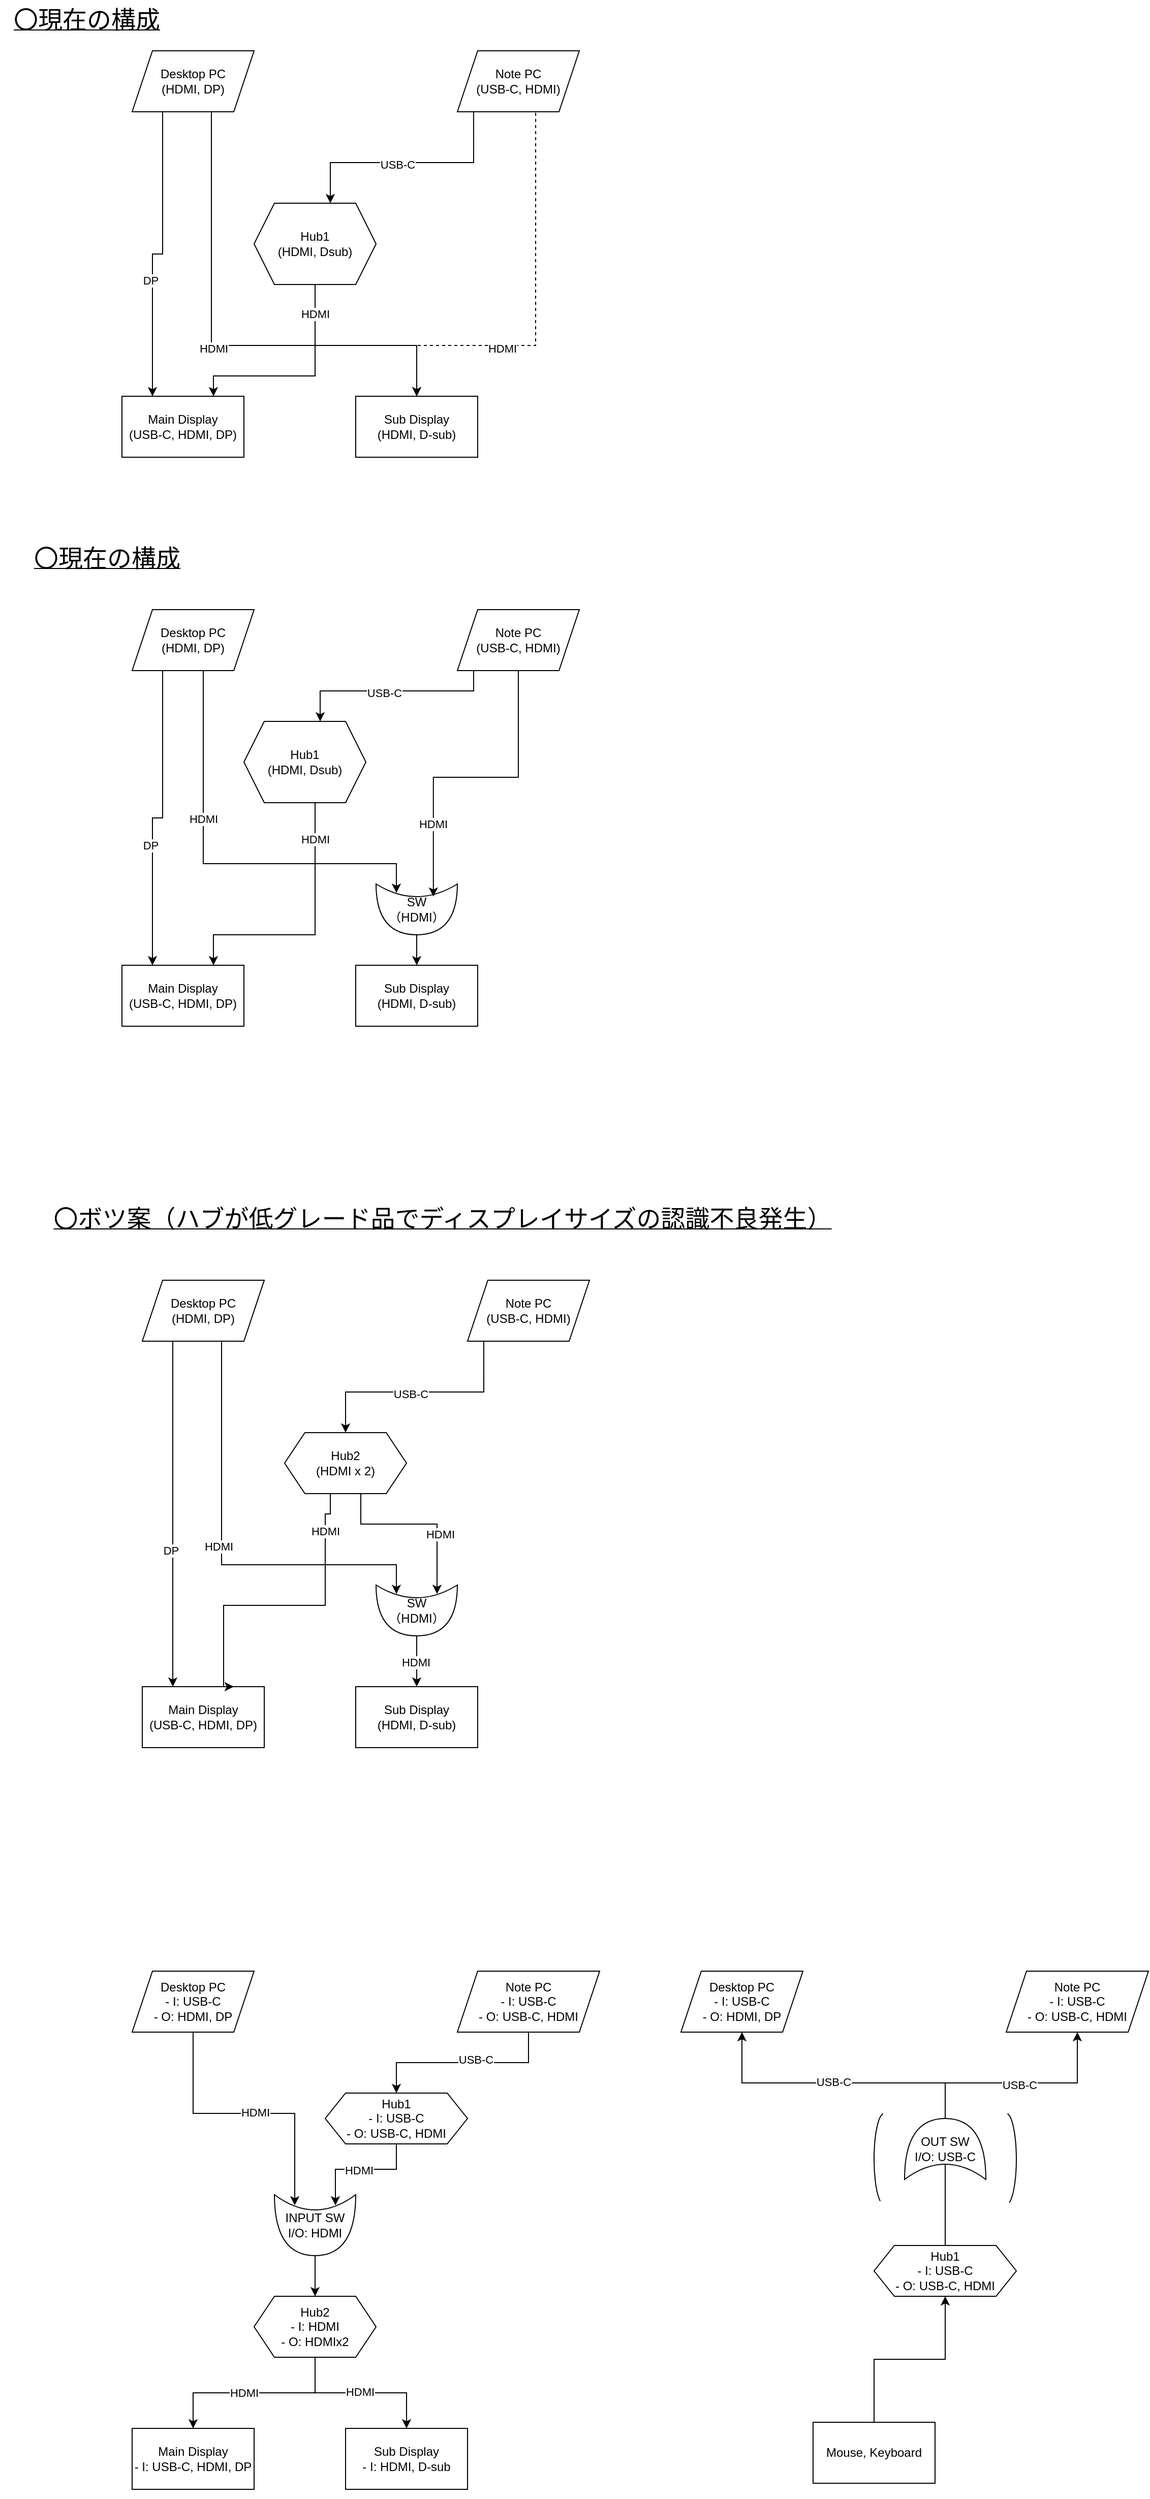 <mxfile version="24.7.6">
  <diagram name="ページ1" id="S9UauPsGFqInviCS1K9k">
    <mxGraphModel dx="1156" dy="915" grid="1" gridSize="10" guides="1" tooltips="1" connect="1" arrows="1" fold="1" page="1" pageScale="1" pageWidth="827" pageHeight="1169" math="0" shadow="0">
      <root>
        <mxCell id="0" />
        <mxCell id="1" parent="0" />
        <mxCell id="sbXcp2H4qCED0aTFGBLQ-10" style="edgeStyle=orthogonalEdgeStyle;rounded=0;orthogonalLoop=1;jettySize=auto;html=1;exitX=0.75;exitY=1;exitDx=0;exitDy=0;" edge="1" parent="1" source="sbXcp2H4qCED0aTFGBLQ-1">
          <mxGeometry relative="1" as="geometry">
            <mxPoint x="1060" y="450" as="targetPoint" />
          </mxGeometry>
        </mxCell>
        <mxCell id="sbXcp2H4qCED0aTFGBLQ-1" value="Main&amp;nbsp;&lt;span style=&quot;background-color: initial;&quot;&gt;Display&lt;/span&gt;&lt;div&gt;&lt;span style=&quot;background-color: initial;&quot;&gt;(USB-C, HDMI, DP)&lt;/span&gt;&lt;/div&gt;" style="rounded=0;whiteSpace=wrap;html=1;" vertex="1" parent="1">
          <mxGeometry x="960" y="400" width="120" height="60" as="geometry" />
        </mxCell>
        <mxCell id="sbXcp2H4qCED0aTFGBLQ-2" value="Sub&amp;nbsp;&lt;span style=&quot;background-color: initial;&quot;&gt;Display&lt;/span&gt;&lt;div&gt;&lt;span style=&quot;background-color: initial;&quot;&gt;(HDMI, D-sub)&lt;/span&gt;&lt;/div&gt;" style="rounded=0;whiteSpace=wrap;html=1;" vertex="1" parent="1">
          <mxGeometry x="1190" y="400" width="120" height="60" as="geometry" />
        </mxCell>
        <mxCell id="sbXcp2H4qCED0aTFGBLQ-21" style="edgeStyle=orthogonalEdgeStyle;rounded=0;orthogonalLoop=1;jettySize=auto;html=1;entryX=0.75;entryY=0;entryDx=0;entryDy=0;" edge="1" parent="1" source="sbXcp2H4qCED0aTFGBLQ-4" target="sbXcp2H4qCED0aTFGBLQ-1">
          <mxGeometry relative="1" as="geometry">
            <Array as="points">
              <mxPoint x="1150" y="380" />
              <mxPoint x="1050" y="380" />
            </Array>
          </mxGeometry>
        </mxCell>
        <mxCell id="sbXcp2H4qCED0aTFGBLQ-22" value="HDMI" style="edgeLabel;html=1;align=center;verticalAlign=middle;resizable=0;points=[];" vertex="1" connectable="0" parent="sbXcp2H4qCED0aTFGBLQ-21">
          <mxGeometry x="-0.724" relative="1" as="geometry">
            <mxPoint as="offset" />
          </mxGeometry>
        </mxCell>
        <mxCell id="sbXcp2H4qCED0aTFGBLQ-4" value="Hub1&lt;div&gt;(HDMI, Dsub)&lt;/div&gt;" style="shape=hexagon;perimeter=hexagonPerimeter2;whiteSpace=wrap;html=1;fixedSize=1;" vertex="1" parent="1">
          <mxGeometry x="1090" y="210" width="120" height="80" as="geometry" />
        </mxCell>
        <mxCell id="sbXcp2H4qCED0aTFGBLQ-5" value="&lt;div&gt;Hub2&lt;/div&gt;&lt;div&gt;(HDMI x 2)&lt;/div&gt;" style="shape=hexagon;perimeter=hexagonPerimeter2;whiteSpace=wrap;html=1;fixedSize=1;" vertex="1" parent="1">
          <mxGeometry x="1120" y="1420" width="120" height="60" as="geometry" />
        </mxCell>
        <mxCell id="sbXcp2H4qCED0aTFGBLQ-8" style="edgeStyle=orthogonalEdgeStyle;rounded=0;orthogonalLoop=1;jettySize=auto;html=1;exitX=0.25;exitY=1;exitDx=0;exitDy=0;entryX=0.25;entryY=0;entryDx=0;entryDy=0;" edge="1" parent="1" source="sbXcp2H4qCED0aTFGBLQ-6" target="sbXcp2H4qCED0aTFGBLQ-1">
          <mxGeometry relative="1" as="geometry">
            <mxPoint x="1040" y="380" as="targetPoint" />
          </mxGeometry>
        </mxCell>
        <mxCell id="sbXcp2H4qCED0aTFGBLQ-11" value="DP" style="edgeLabel;html=1;align=center;verticalAlign=middle;resizable=0;points=[];" vertex="1" connectable="0" parent="sbXcp2H4qCED0aTFGBLQ-8">
          <mxGeometry x="0.211" y="-2" relative="1" as="geometry">
            <mxPoint as="offset" />
          </mxGeometry>
        </mxCell>
        <mxCell id="sbXcp2H4qCED0aTFGBLQ-12" style="edgeStyle=orthogonalEdgeStyle;rounded=0;orthogonalLoop=1;jettySize=auto;html=1;exitX=0.65;exitY=1;exitDx=0;exitDy=0;exitPerimeter=0;entryX=0.5;entryY=0;entryDx=0;entryDy=0;" edge="1" parent="1" source="sbXcp2H4qCED0aTFGBLQ-6" target="sbXcp2H4qCED0aTFGBLQ-2">
          <mxGeometry relative="1" as="geometry">
            <mxPoint x="1220" y="390" as="targetPoint" />
            <Array as="points">
              <mxPoint x="1048" y="350" />
              <mxPoint x="1250" y="350" />
            </Array>
          </mxGeometry>
        </mxCell>
        <mxCell id="sbXcp2H4qCED0aTFGBLQ-15" value="HDMI" style="edgeLabel;html=1;align=center;verticalAlign=middle;resizable=0;points=[];" vertex="1" connectable="0" parent="sbXcp2H4qCED0aTFGBLQ-12">
          <mxGeometry x="-0.04" y="-3" relative="1" as="geometry">
            <mxPoint as="offset" />
          </mxGeometry>
        </mxCell>
        <mxCell id="sbXcp2H4qCED0aTFGBLQ-6" value="&lt;span style=&quot;color: rgb(0, 0, 0); font-family: Helvetica; font-size: 12px; font-style: normal; font-variant-ligatures: normal; font-variant-caps: normal; font-weight: 400; letter-spacing: normal; orphans: 2; text-align: center; text-indent: 0px; text-transform: none; widows: 2; word-spacing: 0px; -webkit-text-stroke-width: 0px; white-space: normal; background-color: rgb(251, 251, 251); text-decoration-thickness: initial; text-decoration-style: initial; text-decoration-color: initial; display: inline !important; float: none;&quot;&gt;Desktop&amp;nbsp;&lt;/span&gt;PC&lt;div&gt;(HDMI, DP)&lt;/div&gt;" style="shape=parallelogram;perimeter=parallelogramPerimeter;whiteSpace=wrap;html=1;fixedSize=1;" vertex="1" parent="1">
          <mxGeometry x="970" y="60" width="120" height="60" as="geometry" />
        </mxCell>
        <mxCell id="sbXcp2H4qCED0aTFGBLQ-16" style="edgeStyle=orthogonalEdgeStyle;rounded=0;orthogonalLoop=1;jettySize=auto;html=1;entryX=0.625;entryY=0;entryDx=0;entryDy=0;exitX=0.133;exitY=0.983;exitDx=0;exitDy=0;exitPerimeter=0;" edge="1" parent="1" source="sbXcp2H4qCED0aTFGBLQ-7" target="sbXcp2H4qCED0aTFGBLQ-4">
          <mxGeometry relative="1" as="geometry">
            <mxPoint x="1410" y="120" as="sourcePoint" />
            <Array as="points">
              <mxPoint x="1306" y="170" />
            </Array>
          </mxGeometry>
        </mxCell>
        <mxCell id="sbXcp2H4qCED0aTFGBLQ-17" value="USB-C" style="edgeLabel;html=1;align=center;verticalAlign=middle;resizable=0;points=[];" vertex="1" connectable="0" parent="sbXcp2H4qCED0aTFGBLQ-16">
          <mxGeometry x="0.086" y="2" relative="1" as="geometry">
            <mxPoint as="offset" />
          </mxGeometry>
        </mxCell>
        <mxCell id="sbXcp2H4qCED0aTFGBLQ-18" style="edgeStyle=orthogonalEdgeStyle;rounded=0;orthogonalLoop=1;jettySize=auto;html=1;exitX=0.642;exitY=1.017;exitDx=0;exitDy=0;entryX=0.5;entryY=0;entryDx=0;entryDy=0;exitPerimeter=0;dashed=1;" edge="1" parent="1" source="sbXcp2H4qCED0aTFGBLQ-7" target="sbXcp2H4qCED0aTFGBLQ-2">
          <mxGeometry relative="1" as="geometry">
            <Array as="points">
              <mxPoint x="1367" y="350" />
              <mxPoint x="1250" y="350" />
            </Array>
          </mxGeometry>
        </mxCell>
        <mxCell id="sbXcp2H4qCED0aTFGBLQ-19" value="HDMI" style="edgeLabel;html=1;align=center;verticalAlign=middle;resizable=0;points=[];" vertex="1" connectable="0" parent="sbXcp2H4qCED0aTFGBLQ-18">
          <mxGeometry x="0.325" y="3" relative="1" as="geometry">
            <mxPoint as="offset" />
          </mxGeometry>
        </mxCell>
        <mxCell id="sbXcp2H4qCED0aTFGBLQ-7" value="Note PC&lt;div&gt;(USB-C, HDMI)&lt;/div&gt;" style="shape=parallelogram;perimeter=parallelogramPerimeter;whiteSpace=wrap;html=1;fixedSize=1;" vertex="1" parent="1">
          <mxGeometry x="1290" y="60" width="120" height="60" as="geometry" />
        </mxCell>
        <mxCell id="sbXcp2H4qCED0aTFGBLQ-23" value="&lt;u&gt;&lt;font style=&quot;font-size: 24px;&quot;&gt;〇現在の構成&lt;/font&gt;&lt;/u&gt;" style="text;html=1;align=center;verticalAlign=middle;resizable=0;points=[];autosize=1;strokeColor=none;fillColor=none;" vertex="1" parent="1">
          <mxGeometry x="840" y="10" width="170" height="40" as="geometry" />
        </mxCell>
        <mxCell id="sbXcp2H4qCED0aTFGBLQ-24" style="edgeStyle=orthogonalEdgeStyle;rounded=0;orthogonalLoop=1;jettySize=auto;html=1;exitX=0.75;exitY=1;exitDx=0;exitDy=0;" edge="1" parent="1" source="sbXcp2H4qCED0aTFGBLQ-25">
          <mxGeometry relative="1" as="geometry">
            <mxPoint x="1080" y="1720" as="targetPoint" />
          </mxGeometry>
        </mxCell>
        <mxCell id="sbXcp2H4qCED0aTFGBLQ-25" value="Main&amp;nbsp;&lt;span style=&quot;background-color: initial;&quot;&gt;Display&lt;/span&gt;&lt;div&gt;&lt;span style=&quot;background-color: initial;&quot;&gt;(USB-C, HDMI, DP)&lt;/span&gt;&lt;/div&gt;" style="rounded=0;whiteSpace=wrap;html=1;" vertex="1" parent="1">
          <mxGeometry x="980" y="1670" width="120" height="60" as="geometry" />
        </mxCell>
        <mxCell id="sbXcp2H4qCED0aTFGBLQ-26" value="Sub&amp;nbsp;&lt;span style=&quot;background-color: initial;&quot;&gt;Display&lt;/span&gt;&lt;div&gt;&lt;span style=&quot;background-color: initial;&quot;&gt;(HDMI, D-sub)&lt;/span&gt;&lt;/div&gt;" style="rounded=0;whiteSpace=wrap;html=1;" vertex="1" parent="1">
          <mxGeometry x="1190" y="1670" width="120" height="60" as="geometry" />
        </mxCell>
        <mxCell id="sbXcp2H4qCED0aTFGBLQ-27" style="edgeStyle=orthogonalEdgeStyle;rounded=0;orthogonalLoop=1;jettySize=auto;html=1;entryX=0.75;entryY=0;entryDx=0;entryDy=0;exitX=0.375;exitY=1;exitDx=0;exitDy=0;" edge="1" parent="1" source="sbXcp2H4qCED0aTFGBLQ-5" target="sbXcp2H4qCED0aTFGBLQ-25">
          <mxGeometry relative="1" as="geometry">
            <Array as="points">
              <mxPoint x="1160" y="1500" />
              <mxPoint x="1160" y="1590" />
              <mxPoint x="1060" y="1590" />
            </Array>
            <mxPoint x="1240" y="1520" as="sourcePoint" />
          </mxGeometry>
        </mxCell>
        <mxCell id="sbXcp2H4qCED0aTFGBLQ-28" value="HDMI" style="edgeLabel;html=1;align=center;verticalAlign=middle;resizable=0;points=[];" vertex="1" connectable="0" parent="sbXcp2H4qCED0aTFGBLQ-27">
          <mxGeometry x="-0.724" relative="1" as="geometry">
            <mxPoint as="offset" />
          </mxGeometry>
        </mxCell>
        <mxCell id="sbXcp2H4qCED0aTFGBLQ-30" style="edgeStyle=orthogonalEdgeStyle;rounded=0;orthogonalLoop=1;jettySize=auto;html=1;exitX=0.25;exitY=1;exitDx=0;exitDy=0;entryX=0.25;entryY=0;entryDx=0;entryDy=0;" edge="1" parent="1" source="sbXcp2H4qCED0aTFGBLQ-34" target="sbXcp2H4qCED0aTFGBLQ-25">
          <mxGeometry relative="1" as="geometry">
            <mxPoint x="1050" y="1590" as="targetPoint" />
          </mxGeometry>
        </mxCell>
        <mxCell id="sbXcp2H4qCED0aTFGBLQ-31" value="DP" style="edgeLabel;html=1;align=center;verticalAlign=middle;resizable=0;points=[];" vertex="1" connectable="0" parent="sbXcp2H4qCED0aTFGBLQ-30">
          <mxGeometry x="0.211" y="-2" relative="1" as="geometry">
            <mxPoint as="offset" />
          </mxGeometry>
        </mxCell>
        <mxCell id="sbXcp2H4qCED0aTFGBLQ-32" style="edgeStyle=orthogonalEdgeStyle;rounded=0;orthogonalLoop=1;jettySize=auto;html=1;exitX=0.65;exitY=1;exitDx=0;exitDy=0;entryX=0.175;entryY=0.75;entryDx=0;entryDy=0;exitPerimeter=0;entryPerimeter=0;" edge="1" parent="1" source="sbXcp2H4qCED0aTFGBLQ-34" target="sbXcp2H4qCED0aTFGBLQ-40">
          <mxGeometry relative="1" as="geometry">
            <Array as="points">
              <mxPoint x="1058" y="1550" />
              <mxPoint x="1230" y="1550" />
            </Array>
          </mxGeometry>
        </mxCell>
        <mxCell id="sbXcp2H4qCED0aTFGBLQ-33" value="HDMI" style="edgeLabel;html=1;align=center;verticalAlign=middle;resizable=0;points=[];" vertex="1" connectable="0" parent="sbXcp2H4qCED0aTFGBLQ-32">
          <mxGeometry x="-0.04" y="-3" relative="1" as="geometry">
            <mxPoint as="offset" />
          </mxGeometry>
        </mxCell>
        <mxCell id="sbXcp2H4qCED0aTFGBLQ-34" value="&lt;span style=&quot;color: rgb(0, 0, 0); font-family: Helvetica; font-size: 12px; font-style: normal; font-variant-ligatures: normal; font-variant-caps: normal; font-weight: 400; letter-spacing: normal; orphans: 2; text-align: center; text-indent: 0px; text-transform: none; widows: 2; word-spacing: 0px; -webkit-text-stroke-width: 0px; white-space: normal; background-color: rgb(251, 251, 251); text-decoration-thickness: initial; text-decoration-style: initial; text-decoration-color: initial; display: inline !important; float: none;&quot;&gt;Desktop&amp;nbsp;&lt;/span&gt;PC&lt;div&gt;(HDMI, DP)&lt;/div&gt;" style="shape=parallelogram;perimeter=parallelogramPerimeter;whiteSpace=wrap;html=1;fixedSize=1;" vertex="1" parent="1">
          <mxGeometry x="980" y="1270" width="120" height="60" as="geometry" />
        </mxCell>
        <mxCell id="sbXcp2H4qCED0aTFGBLQ-35" style="edgeStyle=orthogonalEdgeStyle;rounded=0;orthogonalLoop=1;jettySize=auto;html=1;exitX=0.133;exitY=0.983;exitDx=0;exitDy=0;exitPerimeter=0;entryX=0.5;entryY=0;entryDx=0;entryDy=0;" edge="1" parent="1" source="sbXcp2H4qCED0aTFGBLQ-39" target="sbXcp2H4qCED0aTFGBLQ-5">
          <mxGeometry relative="1" as="geometry">
            <mxPoint x="1420" y="1330" as="sourcePoint" />
            <Array as="points">
              <mxPoint x="1316" y="1380" />
              <mxPoint x="1180" y="1380" />
            </Array>
            <mxPoint x="1160" y="1400" as="targetPoint" />
          </mxGeometry>
        </mxCell>
        <mxCell id="sbXcp2H4qCED0aTFGBLQ-36" value="USB-C" style="edgeLabel;html=1;align=center;verticalAlign=middle;resizable=0;points=[];" vertex="1" connectable="0" parent="sbXcp2H4qCED0aTFGBLQ-35">
          <mxGeometry x="0.086" y="2" relative="1" as="geometry">
            <mxPoint as="offset" />
          </mxGeometry>
        </mxCell>
        <mxCell id="sbXcp2H4qCED0aTFGBLQ-37" style="edgeStyle=orthogonalEdgeStyle;rounded=0;orthogonalLoop=1;jettySize=auto;html=1;entryX=0.175;entryY=0.25;entryDx=0;entryDy=0;exitX=0.625;exitY=1;exitDx=0;exitDy=0;entryPerimeter=0;" edge="1" parent="1" source="sbXcp2H4qCED0aTFGBLQ-5" target="sbXcp2H4qCED0aTFGBLQ-40">
          <mxGeometry relative="1" as="geometry">
            <Array as="points">
              <mxPoint x="1195" y="1510" />
              <mxPoint x="1270" y="1510" />
            </Array>
            <mxPoint x="1330" y="1520" as="sourcePoint" />
          </mxGeometry>
        </mxCell>
        <mxCell id="sbXcp2H4qCED0aTFGBLQ-38" value="HDMI" style="edgeLabel;html=1;align=center;verticalAlign=middle;resizable=0;points=[];" vertex="1" connectable="0" parent="sbXcp2H4qCED0aTFGBLQ-37">
          <mxGeometry x="0.325" y="3" relative="1" as="geometry">
            <mxPoint as="offset" />
          </mxGeometry>
        </mxCell>
        <mxCell id="sbXcp2H4qCED0aTFGBLQ-39" value="Note PC&lt;div&gt;(USB-C, HDMI)&lt;/div&gt;" style="shape=parallelogram;perimeter=parallelogramPerimeter;whiteSpace=wrap;html=1;fixedSize=1;" vertex="1" parent="1">
          <mxGeometry x="1300" y="1270" width="120" height="60" as="geometry" />
        </mxCell>
        <mxCell id="sbXcp2H4qCED0aTFGBLQ-42" style="edgeStyle=orthogonalEdgeStyle;rounded=0;orthogonalLoop=1;jettySize=auto;html=1;exitX=1;exitY=0.5;exitDx=0;exitDy=0;exitPerimeter=0;entryX=0.5;entryY=0;entryDx=0;entryDy=0;" edge="1" parent="1" source="sbXcp2H4qCED0aTFGBLQ-40" target="sbXcp2H4qCED0aTFGBLQ-26">
          <mxGeometry relative="1" as="geometry" />
        </mxCell>
        <mxCell id="sbXcp2H4qCED0aTFGBLQ-43" value="HDMI" style="edgeLabel;html=1;align=center;verticalAlign=middle;resizable=0;points=[];" vertex="1" connectable="0" parent="sbXcp2H4qCED0aTFGBLQ-42">
          <mxGeometry x="0.04" y="-1" relative="1" as="geometry">
            <mxPoint as="offset" />
          </mxGeometry>
        </mxCell>
        <mxCell id="sbXcp2H4qCED0aTFGBLQ-40" value="SW&lt;div&gt;（HDMI）&lt;/div&gt;" style="shape=xor;whiteSpace=wrap;html=1;direction=south;" vertex="1" parent="1">
          <mxGeometry x="1210" y="1570" width="80" height="50" as="geometry" />
        </mxCell>
        <mxCell id="sbXcp2H4qCED0aTFGBLQ-45" style="edgeStyle=orthogonalEdgeStyle;rounded=0;orthogonalLoop=1;jettySize=auto;html=1;exitX=0.75;exitY=1;exitDx=0;exitDy=0;" edge="1" parent="1" source="sbXcp2H4qCED0aTFGBLQ-46">
          <mxGeometry relative="1" as="geometry">
            <mxPoint x="1070" y="2450" as="targetPoint" />
          </mxGeometry>
        </mxCell>
        <mxCell id="sbXcp2H4qCED0aTFGBLQ-46" value="Main&amp;nbsp;&lt;span style=&quot;background-color: initial;&quot;&gt;Display&lt;/span&gt;&lt;div&gt;&lt;span style=&quot;background-color: initial;&quot;&gt;- I: USB-C, HDMI, DP&lt;/span&gt;&lt;/div&gt;" style="rounded=0;whiteSpace=wrap;html=1;" vertex="1" parent="1">
          <mxGeometry x="970" y="2400" width="120" height="60" as="geometry" />
        </mxCell>
        <mxCell id="sbXcp2H4qCED0aTFGBLQ-47" value="Sub&amp;nbsp;&lt;span style=&quot;background-color: initial;&quot;&gt;Display&lt;br&gt;&lt;/span&gt;&lt;div&gt;&lt;span style=&quot;background-color: initial;&quot;&gt;- I: &lt;/span&gt;&lt;span style=&quot;background-color: initial;&quot;&gt;HDMI, D-sub&lt;/span&gt;&lt;/div&gt;" style="rounded=0;whiteSpace=wrap;html=1;" vertex="1" parent="1">
          <mxGeometry x="1180" y="2400" width="120" height="60" as="geometry" />
        </mxCell>
        <mxCell id="sbXcp2H4qCED0aTFGBLQ-54" value="&lt;span style=&quot;color: rgb(0, 0, 0); font-family: Helvetica; font-size: 12px; font-style: normal; font-variant-ligatures: normal; font-variant-caps: normal; font-weight: 400; letter-spacing: normal; orphans: 2; text-align: center; text-indent: 0px; text-transform: none; widows: 2; word-spacing: 0px; -webkit-text-stroke-width: 0px; white-space: normal; background-color: rgb(251, 251, 251); text-decoration-thickness: initial; text-decoration-style: initial; text-decoration-color: initial; display: inline !important; float: none;&quot;&gt;Desktop&amp;nbsp;&lt;/span&gt;PC&lt;div&gt;&lt;span style=&quot;background-color: initial;&quot;&gt;- I: USB-C&lt;/span&gt;&lt;/div&gt;&lt;div&gt;&lt;div&gt;- O: HDMI, DP&lt;/div&gt;&lt;/div&gt;" style="shape=parallelogram;perimeter=parallelogramPerimeter;whiteSpace=wrap;html=1;fixedSize=1;" vertex="1" parent="1">
          <mxGeometry x="970" y="1950" width="120" height="60" as="geometry" />
        </mxCell>
        <mxCell id="sbXcp2H4qCED0aTFGBLQ-79" style="edgeStyle=orthogonalEdgeStyle;rounded=0;orthogonalLoop=1;jettySize=auto;html=1;exitX=0.5;exitY=1;exitDx=0;exitDy=0;entryX=0.5;entryY=0;entryDx=0;entryDy=0;" edge="1" parent="1" source="sbXcp2H4qCED0aTFGBLQ-59" target="sbXcp2H4qCED0aTFGBLQ-78">
          <mxGeometry relative="1" as="geometry" />
        </mxCell>
        <mxCell id="sbXcp2H4qCED0aTFGBLQ-80" value="USB-C" style="edgeLabel;html=1;align=center;verticalAlign=middle;resizable=0;points=[];" vertex="1" connectable="0" parent="sbXcp2H4qCED0aTFGBLQ-79">
          <mxGeometry x="-0.133" y="-3" relative="1" as="geometry">
            <mxPoint as="offset" />
          </mxGeometry>
        </mxCell>
        <mxCell id="sbXcp2H4qCED0aTFGBLQ-59" value="Note PC&lt;div&gt;&lt;div&gt;&lt;span style=&quot;background-color: initial;&quot;&gt;- I: USB-C&lt;/span&gt;&lt;/div&gt;&lt;/div&gt;&lt;div&gt;&lt;div&gt;- O:&amp;nbsp;&lt;span style=&quot;background-color: initial;&quot;&gt;USB-C,&amp;nbsp;&lt;/span&gt;&lt;span style=&quot;background-color: initial;&quot;&gt;HDMI&lt;/span&gt;&lt;/div&gt;&lt;/div&gt;" style="shape=parallelogram;perimeter=parallelogramPerimeter;whiteSpace=wrap;html=1;fixedSize=1;" vertex="1" parent="1">
          <mxGeometry x="1290" y="1950" width="140" height="60" as="geometry" />
        </mxCell>
        <mxCell id="sbXcp2H4qCED0aTFGBLQ-68" style="edgeStyle=orthogonalEdgeStyle;rounded=0;orthogonalLoop=1;jettySize=auto;html=1;entryX=0.5;entryY=0;entryDx=0;entryDy=0;" edge="1" parent="1" source="sbXcp2H4qCED0aTFGBLQ-63" target="sbXcp2H4qCED0aTFGBLQ-46">
          <mxGeometry relative="1" as="geometry" />
        </mxCell>
        <mxCell id="sbXcp2H4qCED0aTFGBLQ-71" value="HDMI" style="edgeLabel;html=1;align=center;verticalAlign=middle;resizable=0;points=[];" vertex="1" connectable="0" parent="sbXcp2H4qCED0aTFGBLQ-68">
          <mxGeometry x="0.105" relative="1" as="geometry">
            <mxPoint as="offset" />
          </mxGeometry>
        </mxCell>
        <mxCell id="sbXcp2H4qCED0aTFGBLQ-69" style="edgeStyle=orthogonalEdgeStyle;rounded=0;orthogonalLoop=1;jettySize=auto;html=1;" edge="1" parent="1" source="sbXcp2H4qCED0aTFGBLQ-63" target="sbXcp2H4qCED0aTFGBLQ-47">
          <mxGeometry relative="1" as="geometry" />
        </mxCell>
        <mxCell id="sbXcp2H4qCED0aTFGBLQ-70" value="HDMI" style="edgeLabel;html=1;align=center;verticalAlign=middle;resizable=0;points=[];" vertex="1" connectable="0" parent="sbXcp2H4qCED0aTFGBLQ-69">
          <mxGeometry x="-0.013" y="1" relative="1" as="geometry">
            <mxPoint as="offset" />
          </mxGeometry>
        </mxCell>
        <mxCell id="sbXcp2H4qCED0aTFGBLQ-63" value="&lt;div&gt;Hub2&lt;/div&gt;&lt;div&gt;- I: HDMI&lt;/div&gt;&lt;div&gt;- O: HDMIx2&lt;/div&gt;" style="shape=hexagon;perimeter=hexagonPerimeter2;whiteSpace=wrap;html=1;fixedSize=1;" vertex="1" parent="1">
          <mxGeometry x="1090" y="2270" width="120" height="60" as="geometry" />
        </mxCell>
        <mxCell id="sbXcp2H4qCED0aTFGBLQ-83" style="edgeStyle=orthogonalEdgeStyle;rounded=0;orthogonalLoop=1;jettySize=auto;html=1;exitX=1;exitY=0.5;exitDx=0;exitDy=0;exitPerimeter=0;entryX=0.5;entryY=0;entryDx=0;entryDy=0;" edge="1" parent="1" source="sbXcp2H4qCED0aTFGBLQ-74" target="sbXcp2H4qCED0aTFGBLQ-63">
          <mxGeometry relative="1" as="geometry" />
        </mxCell>
        <mxCell id="sbXcp2H4qCED0aTFGBLQ-74" value="INPUT SW&lt;div&gt;I/O: HDMI&lt;/div&gt;" style="shape=xor;whiteSpace=wrap;html=1;direction=south;" vertex="1" parent="1">
          <mxGeometry x="1110" y="2170" width="80" height="60" as="geometry" />
        </mxCell>
        <mxCell id="sbXcp2H4qCED0aTFGBLQ-75" style="edgeStyle=orthogonalEdgeStyle;rounded=0;orthogonalLoop=1;jettySize=auto;html=1;entryX=0.175;entryY=0.75;entryDx=0;entryDy=0;entryPerimeter=0;exitX=0.5;exitY=1;exitDx=0;exitDy=0;" edge="1" parent="1" source="sbXcp2H4qCED0aTFGBLQ-54" target="sbXcp2H4qCED0aTFGBLQ-74">
          <mxGeometry relative="1" as="geometry" />
        </mxCell>
        <mxCell id="sbXcp2H4qCED0aTFGBLQ-77" value="HDMI" style="edgeLabel;html=1;align=center;verticalAlign=middle;resizable=0;points=[];" vertex="1" connectable="0" parent="sbXcp2H4qCED0aTFGBLQ-75">
          <mxGeometry x="0.042" y="1" relative="1" as="geometry">
            <mxPoint as="offset" />
          </mxGeometry>
        </mxCell>
        <mxCell id="sbXcp2H4qCED0aTFGBLQ-78" value="Hub1&lt;div&gt;- I: USB-C&lt;br&gt;&lt;div&gt;&lt;div&gt;- O:&amp;nbsp;&lt;span style=&quot;background-color: initial;&quot;&gt;USB-C,&amp;nbsp;&lt;/span&gt;&lt;span style=&quot;background-color: initial;&quot;&gt;HDMI&lt;/span&gt;&lt;/div&gt;&lt;/div&gt;&lt;/div&gt;" style="shape=hexagon;perimeter=hexagonPerimeter2;whiteSpace=wrap;html=1;fixedSize=1;" vertex="1" parent="1">
          <mxGeometry x="1160" y="2070" width="140" height="50" as="geometry" />
        </mxCell>
        <mxCell id="sbXcp2H4qCED0aTFGBLQ-81" style="edgeStyle=orthogonalEdgeStyle;rounded=0;orthogonalLoop=1;jettySize=auto;html=1;entryX=0.175;entryY=0.25;entryDx=0;entryDy=0;entryPerimeter=0;" edge="1" parent="1" source="sbXcp2H4qCED0aTFGBLQ-78" target="sbXcp2H4qCED0aTFGBLQ-74">
          <mxGeometry relative="1" as="geometry" />
        </mxCell>
        <mxCell id="sbXcp2H4qCED0aTFGBLQ-82" value="HDMI" style="edgeLabel;html=1;align=center;verticalAlign=middle;resizable=0;points=[];" vertex="1" connectable="0" parent="sbXcp2H4qCED0aTFGBLQ-81">
          <mxGeometry x="0.027" y="1" relative="1" as="geometry">
            <mxPoint as="offset" />
          </mxGeometry>
        </mxCell>
        <mxCell id="sbXcp2H4qCED0aTFGBLQ-88" value="&lt;span style=&quot;color: rgb(0, 0, 0); font-family: Helvetica; font-size: 12px; font-style: normal; font-variant-ligatures: normal; font-variant-caps: normal; font-weight: 400; letter-spacing: normal; orphans: 2; text-align: center; text-indent: 0px; text-transform: none; widows: 2; word-spacing: 0px; -webkit-text-stroke-width: 0px; white-space: normal; background-color: rgb(251, 251, 251); text-decoration-thickness: initial; text-decoration-style: initial; text-decoration-color: initial; display: inline !important; float: none;&quot;&gt;Desktop&amp;nbsp;&lt;/span&gt;PC&lt;div&gt;&lt;span style=&quot;background-color: initial;&quot;&gt;- I: USB-C&lt;/span&gt;&lt;/div&gt;&lt;div&gt;&lt;div&gt;- O: HDMI, DP&lt;/div&gt;&lt;/div&gt;" style="shape=parallelogram;perimeter=parallelogramPerimeter;whiteSpace=wrap;html=1;fixedSize=1;" vertex="1" parent="1">
          <mxGeometry x="1510" y="1950" width="120" height="60" as="geometry" />
        </mxCell>
        <mxCell id="sbXcp2H4qCED0aTFGBLQ-91" value="Note PC&lt;div&gt;&lt;div&gt;&lt;span style=&quot;background-color: initial;&quot;&gt;- I: USB-C&lt;/span&gt;&lt;/div&gt;&lt;/div&gt;&lt;div&gt;&lt;div&gt;- O:&amp;nbsp;&lt;span style=&quot;background-color: initial;&quot;&gt;USB-C,&amp;nbsp;&lt;/span&gt;&lt;span style=&quot;background-color: initial;&quot;&gt;HDMI&lt;/span&gt;&lt;/div&gt;&lt;/div&gt;" style="shape=parallelogram;perimeter=parallelogramPerimeter;whiteSpace=wrap;html=1;fixedSize=1;" vertex="1" parent="1">
          <mxGeometry x="1830" y="1950" width="140" height="60" as="geometry" />
        </mxCell>
        <mxCell id="sbXcp2H4qCED0aTFGBLQ-106" style="edgeStyle=orthogonalEdgeStyle;rounded=0;orthogonalLoop=1;jettySize=auto;html=1;exitX=0.5;exitY=0;exitDx=0;exitDy=0;entryX=0.5;entryY=1;entryDx=0;entryDy=0;" edge="1" parent="1" source="sbXcp2H4qCED0aTFGBLQ-101" target="sbXcp2H4qCED0aTFGBLQ-91">
          <mxGeometry relative="1" as="geometry">
            <Array as="points">
              <mxPoint x="1770" y="2060" />
              <mxPoint x="1900" y="2060" />
            </Array>
          </mxGeometry>
        </mxCell>
        <mxCell id="sbXcp2H4qCED0aTFGBLQ-112" value="USB-C" style="edgeLabel;html=1;align=center;verticalAlign=middle;resizable=0;points=[];" vertex="1" connectable="0" parent="sbXcp2H4qCED0aTFGBLQ-106">
          <mxGeometry x="0.372" y="-2" relative="1" as="geometry">
            <mxPoint as="offset" />
          </mxGeometry>
        </mxCell>
        <mxCell id="sbXcp2H4qCED0aTFGBLQ-107" style="edgeStyle=orthogonalEdgeStyle;rounded=0;orthogonalLoop=1;jettySize=auto;html=1;exitX=0.5;exitY=0;exitDx=0;exitDy=0;entryX=0.5;entryY=1;entryDx=0;entryDy=0;" edge="1" parent="1" source="sbXcp2H4qCED0aTFGBLQ-101" target="sbXcp2H4qCED0aTFGBLQ-88">
          <mxGeometry relative="1" as="geometry">
            <Array as="points">
              <mxPoint x="1770" y="2060" />
              <mxPoint x="1570" y="2060" />
            </Array>
          </mxGeometry>
        </mxCell>
        <mxCell id="sbXcp2H4qCED0aTFGBLQ-113" value="USB-C" style="edgeLabel;html=1;align=center;verticalAlign=middle;resizable=0;points=[];" vertex="1" connectable="0" parent="sbXcp2H4qCED0aTFGBLQ-107">
          <mxGeometry x="0.318" y="-1" relative="1" as="geometry">
            <mxPoint as="offset" />
          </mxGeometry>
        </mxCell>
        <mxCell id="sbXcp2H4qCED0aTFGBLQ-101" value="Hub1&lt;div&gt;- I: USB-C&lt;br&gt;&lt;div&gt;&lt;div&gt;- O:&amp;nbsp;&lt;span style=&quot;background-color: initial;&quot;&gt;USB-C,&amp;nbsp;&lt;/span&gt;&lt;span style=&quot;background-color: initial;&quot;&gt;HDMI&lt;/span&gt;&lt;/div&gt;&lt;/div&gt;&lt;/div&gt;" style="shape=hexagon;perimeter=hexagonPerimeter2;whiteSpace=wrap;html=1;fixedSize=1;" vertex="1" parent="1">
          <mxGeometry x="1700" y="2220" width="140" height="50" as="geometry" />
        </mxCell>
        <mxCell id="sbXcp2H4qCED0aTFGBLQ-105" style="edgeStyle=orthogonalEdgeStyle;rounded=0;orthogonalLoop=1;jettySize=auto;html=1;exitX=0.5;exitY=0;exitDx=0;exitDy=0;entryX=0.5;entryY=1;entryDx=0;entryDy=0;" edge="1" parent="1" source="sbXcp2H4qCED0aTFGBLQ-104" target="sbXcp2H4qCED0aTFGBLQ-101">
          <mxGeometry relative="1" as="geometry" />
        </mxCell>
        <mxCell id="sbXcp2H4qCED0aTFGBLQ-104" value="&lt;div&gt;&lt;span style=&quot;background-color: initial;&quot;&gt;Mouse, Keyboard&lt;/span&gt;&lt;/div&gt;" style="rounded=0;whiteSpace=wrap;html=1;" vertex="1" parent="1">
          <mxGeometry x="1640" y="2394" width="120" height="60" as="geometry" />
        </mxCell>
        <mxCell id="sbXcp2H4qCED0aTFGBLQ-108" value="" style="verticalLabelPosition=bottom;verticalAlign=top;html=1;shape=mxgraph.basic.arc;startAngle=0.565;endAngle=0.981;" vertex="1" parent="1">
          <mxGeometry x="1700" y="2090" width="20" height="90" as="geometry" />
        </mxCell>
        <mxCell id="sbXcp2H4qCED0aTFGBLQ-109" value="" style="verticalLabelPosition=bottom;verticalAlign=top;html=1;shape=mxgraph.basic.arc;startAngle=0.52;endAngle=0.949;direction=west;" vertex="1" parent="1">
          <mxGeometry x="1820" y="2090" width="20" height="90" as="geometry" />
        </mxCell>
        <mxCell id="sbXcp2H4qCED0aTFGBLQ-111" value="OUT SW&lt;div&gt;I/O: USB-C&lt;/div&gt;" style="shape=xor;whiteSpace=wrap;html=1;direction=north;" vertex="1" parent="1">
          <mxGeometry x="1730" y="2095" width="80" height="60" as="geometry" />
        </mxCell>
        <mxCell id="sbXcp2H4qCED0aTFGBLQ-115" value="Main&amp;nbsp;&lt;span style=&quot;background-color: initial;&quot;&gt;Display&lt;/span&gt;&lt;div&gt;&lt;span style=&quot;background-color: initial;&quot;&gt;(USB-C, HDMI, DP)&lt;/span&gt;&lt;/div&gt;" style="rounded=0;whiteSpace=wrap;html=1;" vertex="1" parent="1">
          <mxGeometry x="960" y="960" width="120" height="60" as="geometry" />
        </mxCell>
        <mxCell id="sbXcp2H4qCED0aTFGBLQ-116" value="Sub&amp;nbsp;&lt;span style=&quot;background-color: initial;&quot;&gt;Display&lt;/span&gt;&lt;div&gt;&lt;span style=&quot;background-color: initial;&quot;&gt;(HDMI, D-sub)&lt;/span&gt;&lt;/div&gt;" style="rounded=0;whiteSpace=wrap;html=1;" vertex="1" parent="1">
          <mxGeometry x="1190" y="960" width="120" height="60" as="geometry" />
        </mxCell>
        <mxCell id="sbXcp2H4qCED0aTFGBLQ-117" style="edgeStyle=orthogonalEdgeStyle;rounded=0;orthogonalLoop=1;jettySize=auto;html=1;entryX=0.75;entryY=0;entryDx=0;entryDy=0;" edge="1" parent="1" source="sbXcp2H4qCED0aTFGBLQ-119" target="sbXcp2H4qCED0aTFGBLQ-115">
          <mxGeometry relative="1" as="geometry">
            <Array as="points">
              <mxPoint x="1150" y="930" />
              <mxPoint x="1050" y="930" />
            </Array>
          </mxGeometry>
        </mxCell>
        <mxCell id="sbXcp2H4qCED0aTFGBLQ-118" value="HDMI" style="edgeLabel;html=1;align=center;verticalAlign=middle;resizable=0;points=[];" vertex="1" connectable="0" parent="sbXcp2H4qCED0aTFGBLQ-117">
          <mxGeometry x="-0.724" relative="1" as="geometry">
            <mxPoint as="offset" />
          </mxGeometry>
        </mxCell>
        <mxCell id="sbXcp2H4qCED0aTFGBLQ-119" value="Hub1&lt;div&gt;(HDMI, Dsub)&lt;/div&gt;" style="shape=hexagon;perimeter=hexagonPerimeter2;whiteSpace=wrap;html=1;fixedSize=1;" vertex="1" parent="1">
          <mxGeometry x="1080" y="720" width="120" height="80" as="geometry" />
        </mxCell>
        <mxCell id="sbXcp2H4qCED0aTFGBLQ-120" style="edgeStyle=orthogonalEdgeStyle;rounded=0;orthogonalLoop=1;jettySize=auto;html=1;exitX=0.25;exitY=1;exitDx=0;exitDy=0;entryX=0.25;entryY=0;entryDx=0;entryDy=0;" edge="1" parent="1" source="sbXcp2H4qCED0aTFGBLQ-124" target="sbXcp2H4qCED0aTFGBLQ-115">
          <mxGeometry relative="1" as="geometry">
            <mxPoint x="1040" y="930" as="targetPoint" />
          </mxGeometry>
        </mxCell>
        <mxCell id="sbXcp2H4qCED0aTFGBLQ-121" value="DP" style="edgeLabel;html=1;align=center;verticalAlign=middle;resizable=0;points=[];" vertex="1" connectable="0" parent="sbXcp2H4qCED0aTFGBLQ-120">
          <mxGeometry x="0.211" y="-2" relative="1" as="geometry">
            <mxPoint as="offset" />
          </mxGeometry>
        </mxCell>
        <mxCell id="sbXcp2H4qCED0aTFGBLQ-124" value="&lt;span style=&quot;color: rgb(0, 0, 0); font-family: Helvetica; font-size: 12px; font-style: normal; font-variant-ligatures: normal; font-variant-caps: normal; font-weight: 400; letter-spacing: normal; orphans: 2; text-align: center; text-indent: 0px; text-transform: none; widows: 2; word-spacing: 0px; -webkit-text-stroke-width: 0px; white-space: normal; background-color: rgb(251, 251, 251); text-decoration-thickness: initial; text-decoration-style: initial; text-decoration-color: initial; display: inline !important; float: none;&quot;&gt;Desktop&amp;nbsp;&lt;/span&gt;PC&lt;div&gt;(HDMI, DP)&lt;/div&gt;" style="shape=parallelogram;perimeter=parallelogramPerimeter;whiteSpace=wrap;html=1;fixedSize=1;" vertex="1" parent="1">
          <mxGeometry x="970" y="610" width="120" height="60" as="geometry" />
        </mxCell>
        <mxCell id="sbXcp2H4qCED0aTFGBLQ-125" style="edgeStyle=orthogonalEdgeStyle;rounded=0;orthogonalLoop=1;jettySize=auto;html=1;entryX=0.625;entryY=0;entryDx=0;entryDy=0;exitX=0.133;exitY=0.983;exitDx=0;exitDy=0;exitPerimeter=0;" edge="1" parent="1" source="sbXcp2H4qCED0aTFGBLQ-129" target="sbXcp2H4qCED0aTFGBLQ-119">
          <mxGeometry relative="1" as="geometry">
            <mxPoint x="1410" y="670" as="sourcePoint" />
            <Array as="points">
              <mxPoint x="1306" y="690" />
              <mxPoint x="1155" y="690" />
            </Array>
          </mxGeometry>
        </mxCell>
        <mxCell id="sbXcp2H4qCED0aTFGBLQ-126" value="USB-C" style="edgeLabel;html=1;align=center;verticalAlign=middle;resizable=0;points=[];" vertex="1" connectable="0" parent="sbXcp2H4qCED0aTFGBLQ-125">
          <mxGeometry x="0.086" y="2" relative="1" as="geometry">
            <mxPoint as="offset" />
          </mxGeometry>
        </mxCell>
        <mxCell id="sbXcp2H4qCED0aTFGBLQ-129" value="Note PC&lt;div&gt;(USB-C, HDMI)&lt;/div&gt;" style="shape=parallelogram;perimeter=parallelogramPerimeter;whiteSpace=wrap;html=1;fixedSize=1;" vertex="1" parent="1">
          <mxGeometry x="1290" y="610" width="120" height="60" as="geometry" />
        </mxCell>
        <mxCell id="sbXcp2H4qCED0aTFGBLQ-130" value="&lt;u&gt;&lt;font style=&quot;font-size: 24px;&quot;&gt;〇現在の構成&lt;/font&gt;&lt;/u&gt;" style="text;html=1;align=center;verticalAlign=middle;resizable=0;points=[];autosize=1;strokeColor=none;fillColor=none;" vertex="1" parent="1">
          <mxGeometry x="860" y="540" width="170" height="40" as="geometry" />
        </mxCell>
        <mxCell id="sbXcp2H4qCED0aTFGBLQ-131" value="&lt;u&gt;&lt;font style=&quot;font-size: 24px;&quot;&gt;〇ボツ案（ハブが低グレード品でディスプレイサイズの認識不良発生）&lt;/font&gt;&lt;/u&gt;" style="text;html=1;align=center;verticalAlign=middle;resizable=0;points=[];autosize=1;strokeColor=none;fillColor=none;" vertex="1" parent="1">
          <mxGeometry x="880" y="1190" width="790" height="40" as="geometry" />
        </mxCell>
        <mxCell id="sbXcp2H4qCED0aTFGBLQ-133" value="" style="edgeStyle=orthogonalEdgeStyle;rounded=0;orthogonalLoop=1;jettySize=auto;html=1;" edge="1" parent="1" source="sbXcp2H4qCED0aTFGBLQ-132" target="sbXcp2H4qCED0aTFGBLQ-116">
          <mxGeometry relative="1" as="geometry" />
        </mxCell>
        <mxCell id="sbXcp2H4qCED0aTFGBLQ-132" value="SW&lt;div&gt;（HDMI）&lt;/div&gt;" style="shape=xor;whiteSpace=wrap;html=1;direction=south;" vertex="1" parent="1">
          <mxGeometry x="1210" y="880" width="80" height="50" as="geometry" />
        </mxCell>
        <mxCell id="sbXcp2H4qCED0aTFGBLQ-134" style="edgeStyle=orthogonalEdgeStyle;rounded=0;orthogonalLoop=1;jettySize=auto;html=1;entryX=0.175;entryY=0.75;entryDx=0;entryDy=0;entryPerimeter=0;" edge="1" parent="1" source="sbXcp2H4qCED0aTFGBLQ-124" target="sbXcp2H4qCED0aTFGBLQ-132">
          <mxGeometry relative="1" as="geometry">
            <Array as="points">
              <mxPoint x="1040" y="860" />
              <mxPoint x="1230" y="860" />
            </Array>
          </mxGeometry>
        </mxCell>
        <mxCell id="sbXcp2H4qCED0aTFGBLQ-135" value="HDMI" style="edgeLabel;html=1;align=center;verticalAlign=middle;resizable=0;points=[];" vertex="1" connectable="0" parent="sbXcp2H4qCED0aTFGBLQ-134">
          <mxGeometry x="-0.289" relative="1" as="geometry">
            <mxPoint as="offset" />
          </mxGeometry>
        </mxCell>
        <mxCell id="sbXcp2H4qCED0aTFGBLQ-136" style="edgeStyle=orthogonalEdgeStyle;rounded=0;orthogonalLoop=1;jettySize=auto;html=1;exitX=0.5;exitY=1;exitDx=0;exitDy=0;entryX=0.249;entryY=0.295;entryDx=0;entryDy=0;entryPerimeter=0;" edge="1" parent="1" source="sbXcp2H4qCED0aTFGBLQ-129" target="sbXcp2H4qCED0aTFGBLQ-132">
          <mxGeometry relative="1" as="geometry" />
        </mxCell>
        <mxCell id="sbXcp2H4qCED0aTFGBLQ-137" value="HDMI" style="edgeLabel;html=1;align=center;verticalAlign=middle;resizable=0;points=[];" vertex="1" connectable="0" parent="sbXcp2H4qCED0aTFGBLQ-136">
          <mxGeometry x="0.533" y="-1" relative="1" as="geometry">
            <mxPoint as="offset" />
          </mxGeometry>
        </mxCell>
      </root>
    </mxGraphModel>
  </diagram>
</mxfile>
